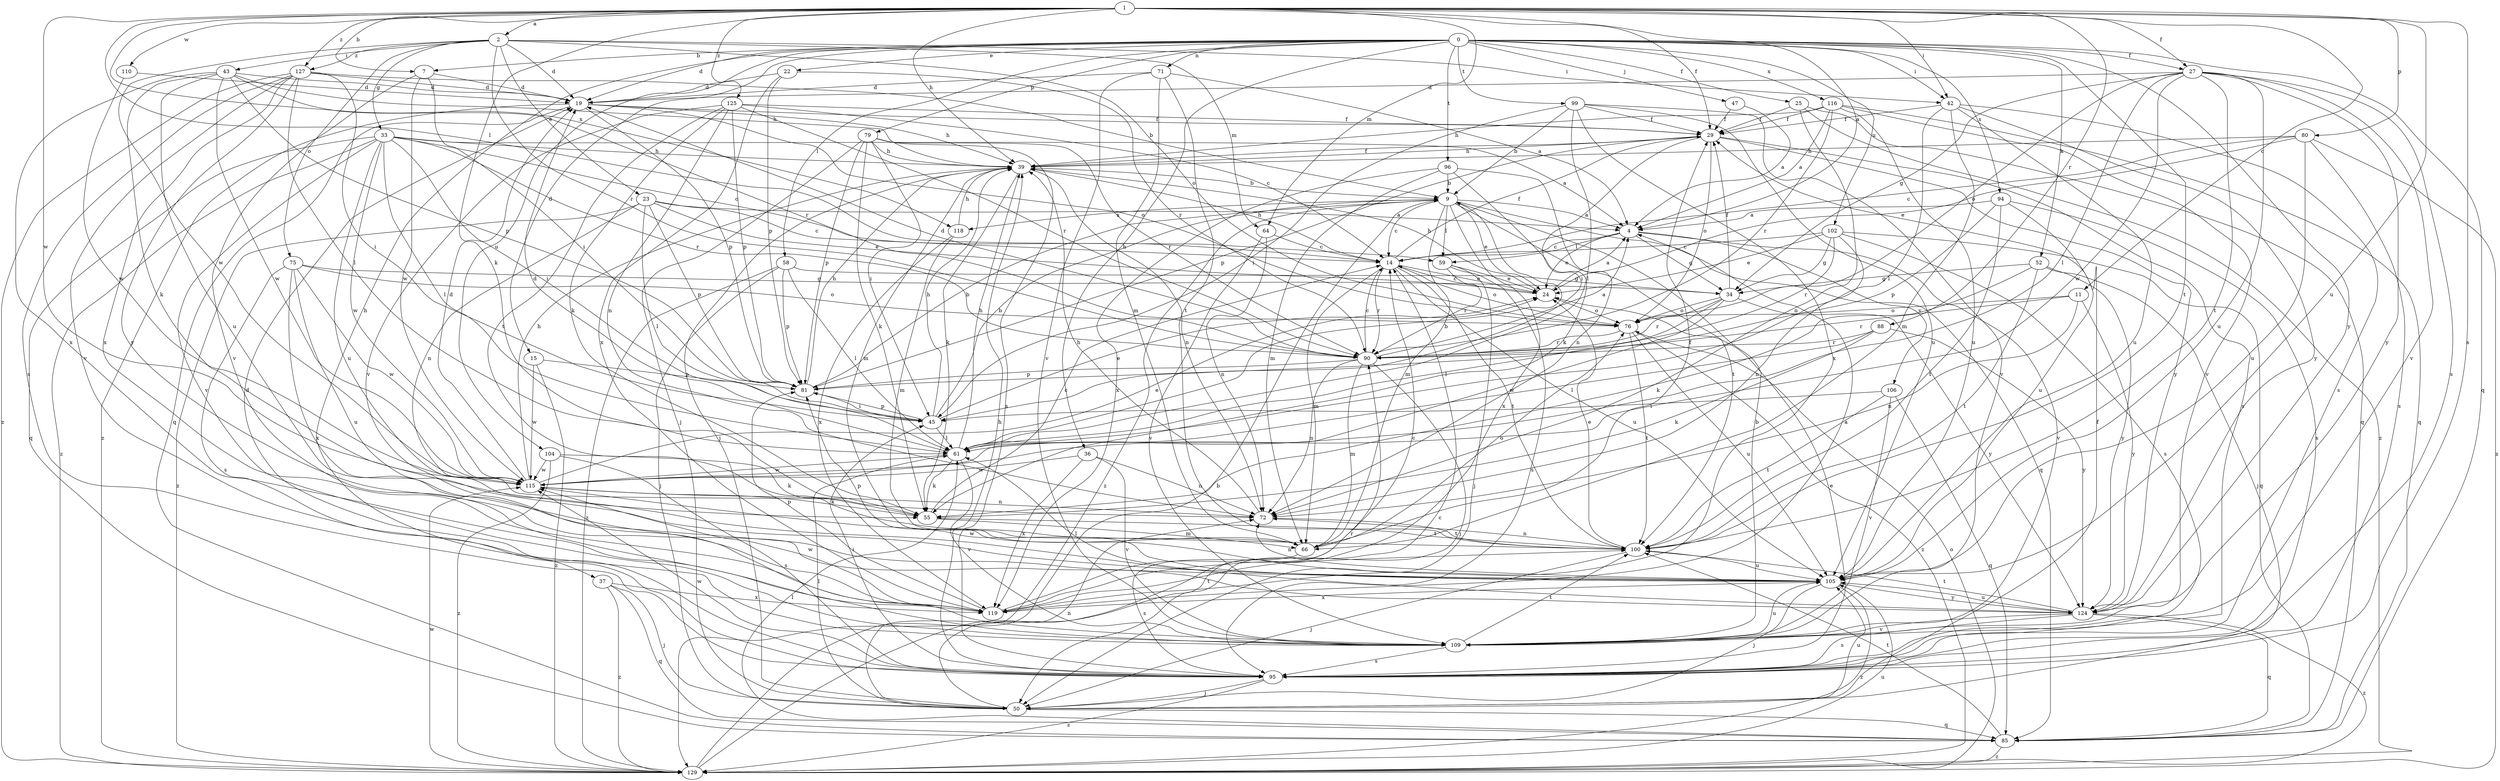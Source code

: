strict digraph  {
0;
1;
2;
4;
7;
9;
11;
14;
15;
19;
22;
23;
24;
25;
27;
29;
33;
34;
36;
37;
39;
42;
43;
45;
47;
50;
52;
55;
58;
59;
61;
64;
66;
71;
72;
75;
76;
79;
80;
81;
85;
88;
90;
94;
95;
96;
99;
100;
102;
104;
105;
106;
109;
110;
115;
116;
118;
119;
124;
125;
127;
129;
0 -> 7  [label=b];
0 -> 15  [label=d];
0 -> 19  [label=d];
0 -> 22  [label=e];
0 -> 25  [label=f];
0 -> 27  [label=f];
0 -> 36  [label=h];
0 -> 37  [label=h];
0 -> 42  [label=i];
0 -> 47  [label=j];
0 -> 52  [label=k];
0 -> 58  [label=l];
0 -> 71  [label=n];
0 -> 79  [label=p];
0 -> 85  [label=q];
0 -> 94  [label=s];
0 -> 96  [label=t];
0 -> 99  [label=t];
0 -> 100  [label=t];
0 -> 102  [label=u];
0 -> 104  [label=u];
0 -> 116  [label=x];
0 -> 124  [label=y];
1 -> 2  [label=a];
1 -> 4  [label=a];
1 -> 7  [label=b];
1 -> 11  [label=c];
1 -> 27  [label=f];
1 -> 29  [label=f];
1 -> 39  [label=h];
1 -> 42  [label=i];
1 -> 55  [label=k];
1 -> 59  [label=l];
1 -> 64  [label=m];
1 -> 80  [label=p];
1 -> 88  [label=r];
1 -> 95  [label=s];
1 -> 105  [label=u];
1 -> 110  [label=w];
1 -> 115  [label=w];
1 -> 118  [label=x];
1 -> 125  [label=z];
1 -> 127  [label=z];
2 -> 19  [label=d];
2 -> 23  [label=e];
2 -> 33  [label=g];
2 -> 42  [label=i];
2 -> 43  [label=i];
2 -> 64  [label=m];
2 -> 75  [label=o];
2 -> 76  [label=o];
2 -> 90  [label=r];
2 -> 115  [label=w];
2 -> 127  [label=z];
4 -> 14  [label=c];
4 -> 24  [label=e];
4 -> 34  [label=g];
4 -> 59  [label=l];
4 -> 106  [label=v];
4 -> 109  [label=v];
7 -> 19  [label=d];
7 -> 45  [label=i];
7 -> 109  [label=v];
7 -> 115  [label=w];
9 -> 4  [label=a];
9 -> 14  [label=c];
9 -> 24  [label=e];
9 -> 59  [label=l];
9 -> 66  [label=m];
9 -> 85  [label=q];
9 -> 100  [label=t];
9 -> 118  [label=x];
9 -> 119  [label=x];
9 -> 129  [label=z];
11 -> 72  [label=n];
11 -> 76  [label=o];
11 -> 90  [label=r];
11 -> 124  [label=y];
14 -> 24  [label=e];
14 -> 29  [label=f];
14 -> 39  [label=h];
14 -> 66  [label=m];
14 -> 76  [label=o];
14 -> 90  [label=r];
14 -> 100  [label=t];
14 -> 105  [label=u];
15 -> 81  [label=p];
15 -> 115  [label=w];
15 -> 129  [label=z];
19 -> 29  [label=f];
19 -> 39  [label=h];
19 -> 76  [label=o];
19 -> 81  [label=p];
19 -> 85  [label=q];
19 -> 129  [label=z];
22 -> 19  [label=d];
22 -> 81  [label=p];
22 -> 90  [label=r];
22 -> 119  [label=x];
23 -> 4  [label=a];
23 -> 14  [label=c];
23 -> 24  [label=e];
23 -> 61  [label=l];
23 -> 72  [label=n];
23 -> 81  [label=p];
23 -> 129  [label=z];
24 -> 4  [label=a];
24 -> 14  [label=c];
24 -> 39  [label=h];
24 -> 76  [label=o];
25 -> 29  [label=f];
25 -> 72  [label=n];
25 -> 85  [label=q];
25 -> 129  [label=z];
27 -> 19  [label=d];
27 -> 34  [label=g];
27 -> 61  [label=l];
27 -> 76  [label=o];
27 -> 95  [label=s];
27 -> 100  [label=t];
27 -> 105  [label=u];
27 -> 109  [label=v];
27 -> 115  [label=w];
27 -> 124  [label=y];
29 -> 39  [label=h];
29 -> 45  [label=i];
29 -> 76  [label=o];
29 -> 81  [label=p];
29 -> 95  [label=s];
29 -> 124  [label=y];
33 -> 4  [label=a];
33 -> 14  [label=c];
33 -> 39  [label=h];
33 -> 45  [label=i];
33 -> 61  [label=l];
33 -> 85  [label=q];
33 -> 90  [label=r];
33 -> 105  [label=u];
33 -> 109  [label=v];
33 -> 115  [label=w];
33 -> 129  [label=z];
34 -> 29  [label=f];
34 -> 61  [label=l];
34 -> 76  [label=o];
34 -> 90  [label=r];
34 -> 115  [label=w];
34 -> 124  [label=y];
36 -> 72  [label=n];
36 -> 109  [label=v];
36 -> 115  [label=w];
36 -> 119  [label=x];
37 -> 50  [label=j];
37 -> 85  [label=q];
37 -> 119  [label=x];
37 -> 129  [label=z];
39 -> 9  [label=b];
39 -> 29  [label=f];
39 -> 50  [label=j];
39 -> 55  [label=k];
39 -> 66  [label=m];
39 -> 72  [label=n];
42 -> 29  [label=f];
42 -> 61  [label=l];
42 -> 66  [label=m];
42 -> 95  [label=s];
42 -> 105  [label=u];
42 -> 124  [label=y];
43 -> 19  [label=d];
43 -> 39  [label=h];
43 -> 55  [label=k];
43 -> 81  [label=p];
43 -> 90  [label=r];
43 -> 105  [label=u];
43 -> 115  [label=w];
43 -> 119  [label=x];
45 -> 9  [label=b];
45 -> 24  [label=e];
45 -> 39  [label=h];
45 -> 61  [label=l];
45 -> 81  [label=p];
47 -> 4  [label=a];
47 -> 29  [label=f];
50 -> 29  [label=f];
50 -> 61  [label=l];
50 -> 72  [label=n];
50 -> 85  [label=q];
50 -> 90  [label=r];
50 -> 105  [label=u];
52 -> 34  [label=g];
52 -> 50  [label=j];
52 -> 55  [label=k];
52 -> 100  [label=t];
52 -> 124  [label=y];
55 -> 14  [label=c];
55 -> 66  [label=m];
55 -> 100  [label=t];
58 -> 34  [label=g];
58 -> 50  [label=j];
58 -> 61  [label=l];
58 -> 81  [label=p];
58 -> 129  [label=z];
59 -> 24  [label=e];
59 -> 50  [label=j];
59 -> 90  [label=r];
59 -> 95  [label=s];
61 -> 9  [label=b];
61 -> 19  [label=d];
61 -> 39  [label=h];
61 -> 55  [label=k];
61 -> 109  [label=v];
61 -> 115  [label=w];
64 -> 14  [label=c];
64 -> 72  [label=n];
64 -> 109  [label=v];
66 -> 29  [label=f];
66 -> 76  [label=o];
66 -> 95  [label=s];
71 -> 4  [label=a];
71 -> 19  [label=d];
71 -> 66  [label=m];
71 -> 100  [label=t];
71 -> 109  [label=v];
72 -> 39  [label=h];
72 -> 100  [label=t];
75 -> 34  [label=g];
75 -> 76  [label=o];
75 -> 95  [label=s];
75 -> 105  [label=u];
75 -> 115  [label=w];
75 -> 119  [label=x];
76 -> 90  [label=r];
76 -> 100  [label=t];
76 -> 105  [label=u];
76 -> 129  [label=z];
79 -> 39  [label=h];
79 -> 45  [label=i];
79 -> 50  [label=j];
79 -> 55  [label=k];
79 -> 81  [label=p];
79 -> 90  [label=r];
79 -> 95  [label=s];
80 -> 14  [label=c];
80 -> 24  [label=e];
80 -> 39  [label=h];
80 -> 95  [label=s];
80 -> 105  [label=u];
80 -> 129  [label=z];
81 -> 9  [label=b];
81 -> 39  [label=h];
81 -> 45  [label=i];
85 -> 61  [label=l];
85 -> 100  [label=t];
85 -> 129  [label=z];
88 -> 55  [label=k];
88 -> 61  [label=l];
88 -> 90  [label=r];
88 -> 124  [label=y];
90 -> 4  [label=a];
90 -> 14  [label=c];
90 -> 19  [label=d];
90 -> 50  [label=j];
90 -> 66  [label=m];
90 -> 72  [label=n];
90 -> 81  [label=p];
94 -> 4  [label=a];
94 -> 81  [label=p];
94 -> 95  [label=s];
94 -> 100  [label=t];
94 -> 105  [label=u];
95 -> 19  [label=d];
95 -> 24  [label=e];
95 -> 39  [label=h];
95 -> 45  [label=i];
95 -> 50  [label=j];
95 -> 115  [label=w];
95 -> 129  [label=z];
96 -> 9  [label=b];
96 -> 55  [label=k];
96 -> 66  [label=m];
96 -> 72  [label=n];
96 -> 119  [label=x];
99 -> 9  [label=b];
99 -> 29  [label=f];
99 -> 45  [label=i];
99 -> 61  [label=l];
99 -> 105  [label=u];
99 -> 109  [label=v];
99 -> 119  [label=x];
100 -> 24  [label=e];
100 -> 50  [label=j];
100 -> 72  [label=n];
100 -> 105  [label=u];
102 -> 14  [label=c];
102 -> 24  [label=e];
102 -> 34  [label=g];
102 -> 72  [label=n];
102 -> 85  [label=q];
102 -> 90  [label=r];
102 -> 95  [label=s];
104 -> 55  [label=k];
104 -> 95  [label=s];
104 -> 115  [label=w];
104 -> 129  [label=z];
105 -> 50  [label=j];
105 -> 72  [label=n];
105 -> 81  [label=p];
105 -> 115  [label=w];
105 -> 119  [label=x];
105 -> 124  [label=y];
105 -> 129  [label=z];
106 -> 45  [label=i];
106 -> 85  [label=q];
106 -> 100  [label=t];
106 -> 109  [label=v];
109 -> 9  [label=b];
109 -> 95  [label=s];
109 -> 100  [label=t];
109 -> 105  [label=u];
110 -> 19  [label=d];
110 -> 115  [label=w];
115 -> 19  [label=d];
115 -> 24  [label=e];
115 -> 39  [label=h];
115 -> 55  [label=k];
115 -> 72  [label=n];
116 -> 4  [label=a];
116 -> 29  [label=f];
116 -> 39  [label=h];
116 -> 85  [label=q];
116 -> 90  [label=r];
116 -> 105  [label=u];
116 -> 109  [label=v];
118 -> 39  [label=h];
118 -> 66  [label=m];
118 -> 119  [label=x];
119 -> 4  [label=a];
119 -> 14  [label=c];
119 -> 81  [label=p];
119 -> 100  [label=t];
119 -> 115  [label=w];
124 -> 61  [label=l];
124 -> 85  [label=q];
124 -> 95  [label=s];
124 -> 100  [label=t];
124 -> 105  [label=u];
124 -> 109  [label=v];
124 -> 129  [label=z];
125 -> 14  [label=c];
125 -> 29  [label=f];
125 -> 55  [label=k];
125 -> 72  [label=n];
125 -> 81  [label=p];
125 -> 90  [label=r];
125 -> 100  [label=t];
125 -> 109  [label=v];
127 -> 9  [label=b];
127 -> 19  [label=d];
127 -> 45  [label=i];
127 -> 61  [label=l];
127 -> 95  [label=s];
127 -> 109  [label=v];
127 -> 119  [label=x];
127 -> 124  [label=y];
127 -> 129  [label=z];
129 -> 9  [label=b];
129 -> 14  [label=c];
129 -> 76  [label=o];
129 -> 105  [label=u];
129 -> 115  [label=w];
}
